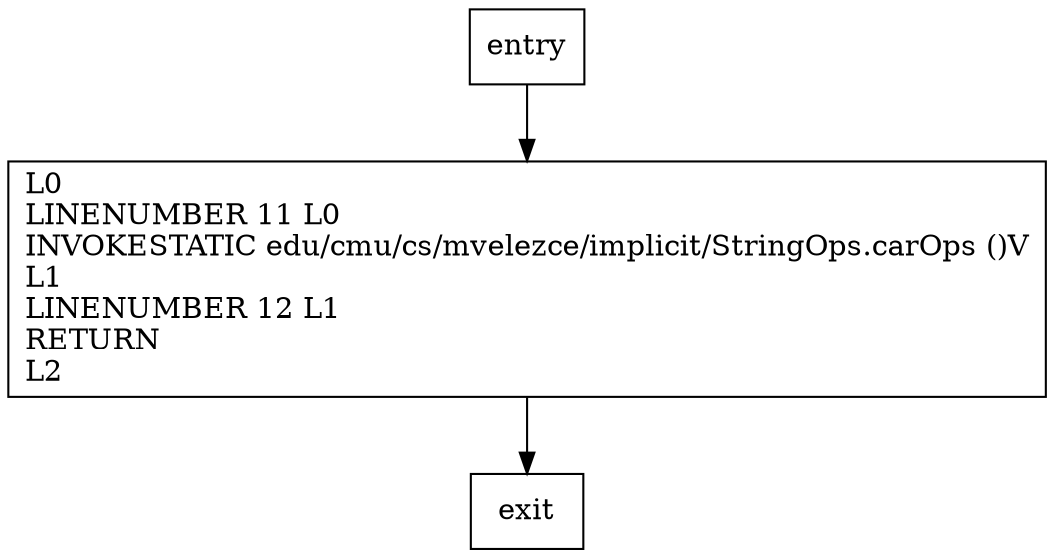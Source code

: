 digraph main {
node [shape=record];
1303434902 [label="L0\lLINENUMBER 11 L0\lINVOKESTATIC edu/cmu/cs/mvelezce/implicit/StringOps.carOps ()V\lL1\lLINENUMBER 12 L1\lRETURN\lL2\l"];
entry;
exit;
entry -> 1303434902;
1303434902 -> exit;
}

